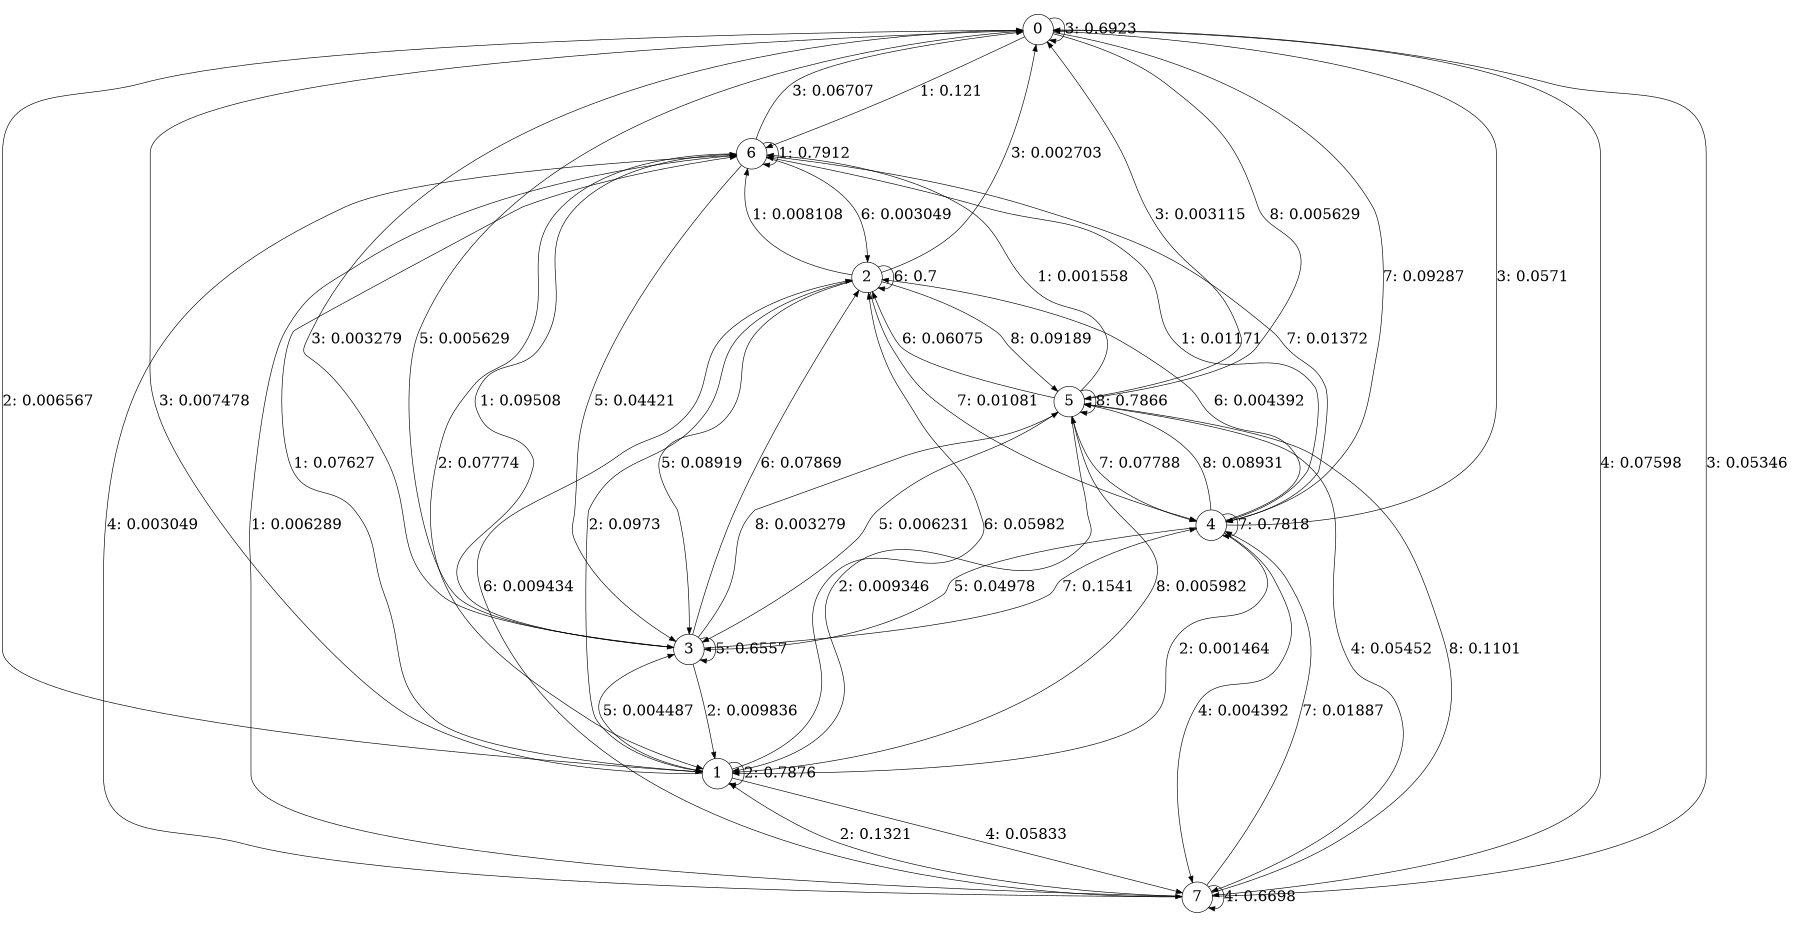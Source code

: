 digraph "test3s/test3" {
size = "12,17";
ratio = "fill";
node [shape = circle];
node [fontsize = 24];
edge [fontsize = 24];
0 -> 6 [label = "1: 0.121    "];
0 -> 1 [label = "2: 0.006567  "];
0 -> 0 [label = "3: 0.6923   "];
0 -> 7 [label = "4: 0.07598  "];
0 -> 3 [label = "5: 0.005629  "];
0 -> 4 [label = "7: 0.09287  "];
0 -> 5 [label = "8: 0.005629  "];
1 -> 6 [label = "1: 0.07627  "];
1 -> 1 [label = "2: 0.7876   "];
1 -> 0 [label = "3: 0.007478  "];
1 -> 7 [label = "4: 0.05833  "];
1 -> 3 [label = "5: 0.004487  "];
1 -> 2 [label = "6: 0.05982  "];
1 -> 5 [label = "8: 0.005982  "];
2 -> 6 [label = "1: 0.008108  "];
2 -> 1 [label = "2: 0.0973   "];
2 -> 0 [label = "3: 0.002703  "];
2 -> 3 [label = "5: 0.08919  "];
2 -> 2 [label = "6: 0.7      "];
2 -> 4 [label = "7: 0.01081  "];
2 -> 5 [label = "8: 0.09189  "];
3 -> 6 [label = "1: 0.09508  "];
3 -> 1 [label = "2: 0.009836  "];
3 -> 0 [label = "3: 0.003279  "];
3 -> 3 [label = "5: 0.6557   "];
3 -> 2 [label = "6: 0.07869  "];
3 -> 4 [label = "7: 0.1541   "];
3 -> 5 [label = "8: 0.003279  "];
4 -> 6 [label = "1: 0.01171  "];
4 -> 1 [label = "2: 0.001464  "];
4 -> 0 [label = "3: 0.0571   "];
4 -> 7 [label = "4: 0.004392  "];
4 -> 3 [label = "5: 0.04978  "];
4 -> 2 [label = "6: 0.004392  "];
4 -> 4 [label = "7: 0.7818   "];
4 -> 5 [label = "8: 0.08931  "];
5 -> 6 [label = "1: 0.001558  "];
5 -> 1 [label = "2: 0.009346  "];
5 -> 0 [label = "3: 0.003115  "];
5 -> 7 [label = "4: 0.05452  "];
5 -> 3 [label = "5: 0.006231  "];
5 -> 2 [label = "6: 0.06075  "];
5 -> 4 [label = "7: 0.07788  "];
5 -> 5 [label = "8: 0.7866   "];
6 -> 6 [label = "1: 0.7912   "];
6 -> 1 [label = "2: 0.07774  "];
6 -> 0 [label = "3: 0.06707  "];
6 -> 7 [label = "4: 0.003049  "];
6 -> 3 [label = "5: 0.04421  "];
6 -> 2 [label = "6: 0.003049  "];
6 -> 4 [label = "7: 0.01372  "];
7 -> 6 [label = "1: 0.006289  "];
7 -> 1 [label = "2: 0.1321   "];
7 -> 0 [label = "3: 0.05346  "];
7 -> 7 [label = "4: 0.6698   "];
7 -> 2 [label = "6: 0.009434  "];
7 -> 4 [label = "7: 0.01887  "];
7 -> 5 [label = "8: 0.1101   "];
}